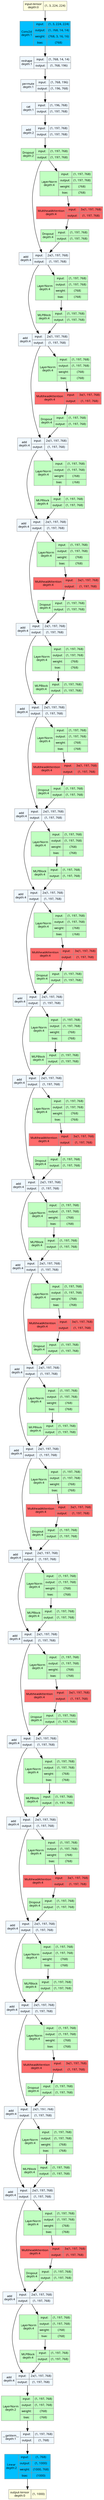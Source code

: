 strict digraph ViT_b_16 {
	graph [ordering=in rankdir=TB size="63.9,63.9"]
	node [align=left color="#909090" fillcolor="#ffffff90" fontname="Linux libertine" fontsize=10 height=0.2 margin=0 ranksep=0.1 shape=plaintext style=filled]
	edge [fontsize=10]
	0 [label=<
                    <TABLE BORDER="0" CELLBORDER="1"
                    CELLSPACING="0" CELLPADDING="4">
                        <TR><TD BGCOLOR="lightyellow">input-tensor<BR/>depth:0</TD><TD>(1, 3, 224, 224)</TD></TR>
                    </TABLE>> fillcolor=lightyellow]
	1 [label=<
                    <TABLE BORDER="0" CELLBORDER="1"
                    CELLSPACING="0" CELLPADDING="4">
                    <TR>
                        <TD ROWSPAN="240"
                        BGCOLOR="deepskyblue1">Conv2d<BR/>depth:1</TD>
                        <TD>input:</TD>
                        <TD>(1, 3, 224, 224)</TD>
                    </TR>
                    <TR>
                        <TD>output:</TD>
                        <TD>(1, 768, 14, 14)</TD>
                    </TR>
                                    <TR>
                    <TD>weight:</TD>
                    <TD>(768, 3, 16, 16)</TD>
                </TR>
                <TR>
                    <TD>bias:</TD>
                    <TD>(768)</TD>
                </TR>
                    </TABLE>> fillcolor=deepskyblue1]
	2 [label=<
                    <TABLE BORDER="0" CELLBORDER="1"
                    CELLSPACING="0" CELLPADDING="4">
                    <TR>
                        <TD ROWSPAN="2"
                        BGCOLOR="aliceblue">reshape<BR/>depth:1</TD>
                        <TD>input:</TD>
                        <TD>(1, 768, 14, 14)</TD>
                    </TR>
                    <TR>
                        <TD>output:</TD>
                        <TD>(1, 768, 196)</TD>
                    </TR>
                    
                    </TABLE>> fillcolor=aliceblue]
	3 [label=<
                    <TABLE BORDER="0" CELLBORDER="1"
                    CELLSPACING="0" CELLPADDING="4">
                    <TR>
                        <TD ROWSPAN="2"
                        BGCOLOR="aliceblue">permute<BR/>depth:1</TD>
                        <TD>input:</TD>
                        <TD>(1, 768, 196)</TD>
                    </TR>
                    <TR>
                        <TD>output:</TD>
                        <TD>(1, 196, 768)</TD>
                    </TR>
                    
                    </TABLE>> fillcolor=aliceblue]
	4 [label=<
                    <TABLE BORDER="0" CELLBORDER="1"
                    CELLSPACING="0" CELLPADDING="4">
                    <TR>
                        <TD ROWSPAN="2"
                        BGCOLOR="aliceblue">cat<BR/>depth:1</TD>
                        <TD>input:</TD>
                        <TD>(1, 196, 768)</TD>
                    </TR>
                    <TR>
                        <TD>output:</TD>
                        <TD>(1, 197, 768)</TD>
                    </TR>
                    
                    </TABLE>> fillcolor=aliceblue]
	5 [label=<
                    <TABLE BORDER="0" CELLBORDER="1"
                    CELLSPACING="0" CELLPADDING="4">
                    <TR>
                        <TD ROWSPAN="2"
                        BGCOLOR="aliceblue">add<BR/>depth:2</TD>
                        <TD>input:</TD>
                        <TD>(1, 197, 768)</TD>
                    </TR>
                    <TR>
                        <TD>output:</TD>
                        <TD>(1, 197, 768)</TD>
                    </TR>
                    
                    </TABLE>> fillcolor=aliceblue]
	6 [label=<
                    <TABLE BORDER="0" CELLBORDER="1"
                    CELLSPACING="0" CELLPADDING="4">
                    <TR>
                        <TD ROWSPAN="2"
                        BGCOLOR="darkseagreen1">Dropout<BR/>depth:2</TD>
                        <TD>input:</TD>
                        <TD>(1, 197, 768)</TD>
                    </TR>
                    <TR>
                        <TD>output:</TD>
                        <TD>(1, 197, 768)</TD>
                    </TR>
                    
                    </TABLE>> fillcolor=darkseagreen1]
	7 [label=<
                    <TABLE BORDER="0" CELLBORDER="1"
                    CELLSPACING="0" CELLPADDING="4">
                    <TR>
                        <TD ROWSPAN="229"
                        BGCOLOR="darkseagreen1">LayerNorm<BR/>depth:4</TD>
                        <TD>input:</TD>
                        <TD>(1, 197, 768)</TD>
                    </TR>
                    <TR>
                        <TD>output:</TD>
                        <TD>(1, 197, 768)</TD>
                    </TR>
                                    <TR>
                    <TD>weight:</TD>
                    <TD>(768)</TD>
                </TR>
                <TR>
                    <TD>bias:</TD>
                    <TD>(768)</TD>
                </TR>
                    </TABLE>> fillcolor=darkseagreen1]
	8 [label=<
                    <TABLE BORDER="0" CELLBORDER="1"
                    CELLSPACING="0" CELLPADDING="4">
                    <TR>
                        <TD ROWSPAN="2"
                        BGCOLOR="indianred1">MultiheadAttention<BR/>depth:4</TD>
                        <TD>input:</TD>
                        <TD>3x(1, 197, 768)</TD>
                    </TR>
                    <TR>
                        <TD>output:</TD>
                        <TD>(1, 197, 768)</TD>
                    </TR>
                    
                    </TABLE>> fillcolor=indianred1]
	9 [label=<
                    <TABLE BORDER="0" CELLBORDER="1"
                    CELLSPACING="0" CELLPADDING="4">
                    <TR>
                        <TD ROWSPAN="2"
                        BGCOLOR="darkseagreen1">Dropout<BR/>depth:4</TD>
                        <TD>input:</TD>
                        <TD>(1, 197, 768)</TD>
                    </TR>
                    <TR>
                        <TD>output:</TD>
                        <TD>(1, 197, 768)</TD>
                    </TR>
                    
                    </TABLE>> fillcolor=darkseagreen1]
	10 [label=<
                    <TABLE BORDER="0" CELLBORDER="1"
                    CELLSPACING="0" CELLPADDING="4">
                    <TR>
                        <TD ROWSPAN="2"
                        BGCOLOR="aliceblue">add<BR/>depth:4</TD>
                        <TD>input:</TD>
                        <TD>2x(1, 197, 768)</TD>
                    </TR>
                    <TR>
                        <TD>output:</TD>
                        <TD>(1, 197, 768)</TD>
                    </TR>
                    
                    </TABLE>> fillcolor=aliceblue]
	11 [label=<
                    <TABLE BORDER="0" CELLBORDER="1"
                    CELLSPACING="0" CELLPADDING="4">
                    <TR>
                        <TD ROWSPAN="229"
                        BGCOLOR="darkseagreen1">LayerNorm<BR/>depth:4</TD>
                        <TD>input:</TD>
                        <TD>(1, 197, 768)</TD>
                    </TR>
                    <TR>
                        <TD>output:</TD>
                        <TD>(1, 197, 768)</TD>
                    </TR>
                                    <TR>
                    <TD>weight:</TD>
                    <TD>(768)</TD>
                </TR>
                <TR>
                    <TD>bias:</TD>
                    <TD>(768)</TD>
                </TR>
                    </TABLE>> fillcolor=darkseagreen1]
	12 [label=<
                    <TABLE BORDER="0" CELLBORDER="1"
                    CELLSPACING="0" CELLPADDING="4">
                    <TR>
                        <TD ROWSPAN="2"
                        BGCOLOR="darkseagreen1">MLPBlock<BR/>depth:4</TD>
                        <TD>input:</TD>
                        <TD>(1, 197, 768)</TD>
                    </TR>
                    <TR>
                        <TD>output:</TD>
                        <TD>(1, 197, 768)</TD>
                    </TR>
                    
                    </TABLE>> fillcolor=darkseagreen1]
	13 [label=<
                    <TABLE BORDER="0" CELLBORDER="1"
                    CELLSPACING="0" CELLPADDING="4">
                    <TR>
                        <TD ROWSPAN="2"
                        BGCOLOR="aliceblue">add<BR/>depth:4</TD>
                        <TD>input:</TD>
                        <TD>2x(1, 197, 768)</TD>
                    </TR>
                    <TR>
                        <TD>output:</TD>
                        <TD>(1, 197, 768)</TD>
                    </TR>
                    
                    </TABLE>> fillcolor=aliceblue]
	14 [label=<
                    <TABLE BORDER="0" CELLBORDER="1"
                    CELLSPACING="0" CELLPADDING="4">
                    <TR>
                        <TD ROWSPAN="229"
                        BGCOLOR="darkseagreen1">LayerNorm<BR/>depth:4</TD>
                        <TD>input:</TD>
                        <TD>(1, 197, 768)</TD>
                    </TR>
                    <TR>
                        <TD>output:</TD>
                        <TD>(1, 197, 768)</TD>
                    </TR>
                                    <TR>
                    <TD>weight:</TD>
                    <TD>(768)</TD>
                </TR>
                <TR>
                    <TD>bias:</TD>
                    <TD>(768)</TD>
                </TR>
                    </TABLE>> fillcolor=darkseagreen1]
	15 [label=<
                    <TABLE BORDER="0" CELLBORDER="1"
                    CELLSPACING="0" CELLPADDING="4">
                    <TR>
                        <TD ROWSPAN="2"
                        BGCOLOR="indianred1">MultiheadAttention<BR/>depth:4</TD>
                        <TD>input:</TD>
                        <TD>3x(1, 197, 768)</TD>
                    </TR>
                    <TR>
                        <TD>output:</TD>
                        <TD>(1, 197, 768)</TD>
                    </TR>
                    
                    </TABLE>> fillcolor=indianred1]
	16 [label=<
                    <TABLE BORDER="0" CELLBORDER="1"
                    CELLSPACING="0" CELLPADDING="4">
                    <TR>
                        <TD ROWSPAN="2"
                        BGCOLOR="darkseagreen1">Dropout<BR/>depth:4</TD>
                        <TD>input:</TD>
                        <TD>(1, 197, 768)</TD>
                    </TR>
                    <TR>
                        <TD>output:</TD>
                        <TD>(1, 197, 768)</TD>
                    </TR>
                    
                    </TABLE>> fillcolor=darkseagreen1]
	17 [label=<
                    <TABLE BORDER="0" CELLBORDER="1"
                    CELLSPACING="0" CELLPADDING="4">
                    <TR>
                        <TD ROWSPAN="2"
                        BGCOLOR="aliceblue">add<BR/>depth:4</TD>
                        <TD>input:</TD>
                        <TD>2x(1, 197, 768)</TD>
                    </TR>
                    <TR>
                        <TD>output:</TD>
                        <TD>(1, 197, 768)</TD>
                    </TR>
                    
                    </TABLE>> fillcolor=aliceblue]
	18 [label=<
                    <TABLE BORDER="0" CELLBORDER="1"
                    CELLSPACING="0" CELLPADDING="4">
                    <TR>
                        <TD ROWSPAN="229"
                        BGCOLOR="darkseagreen1">LayerNorm<BR/>depth:4</TD>
                        <TD>input:</TD>
                        <TD>(1, 197, 768)</TD>
                    </TR>
                    <TR>
                        <TD>output:</TD>
                        <TD>(1, 197, 768)</TD>
                    </TR>
                                    <TR>
                    <TD>weight:</TD>
                    <TD>(768)</TD>
                </TR>
                <TR>
                    <TD>bias:</TD>
                    <TD>(768)</TD>
                </TR>
                    </TABLE>> fillcolor=darkseagreen1]
	19 [label=<
                    <TABLE BORDER="0" CELLBORDER="1"
                    CELLSPACING="0" CELLPADDING="4">
                    <TR>
                        <TD ROWSPAN="2"
                        BGCOLOR="darkseagreen1">MLPBlock<BR/>depth:4</TD>
                        <TD>input:</TD>
                        <TD>(1, 197, 768)</TD>
                    </TR>
                    <TR>
                        <TD>output:</TD>
                        <TD>(1, 197, 768)</TD>
                    </TR>
                    
                    </TABLE>> fillcolor=darkseagreen1]
	20 [label=<
                    <TABLE BORDER="0" CELLBORDER="1"
                    CELLSPACING="0" CELLPADDING="4">
                    <TR>
                        <TD ROWSPAN="2"
                        BGCOLOR="aliceblue">add<BR/>depth:4</TD>
                        <TD>input:</TD>
                        <TD>2x(1, 197, 768)</TD>
                    </TR>
                    <TR>
                        <TD>output:</TD>
                        <TD>(1, 197, 768)</TD>
                    </TR>
                    
                    </TABLE>> fillcolor=aliceblue]
	21 [label=<
                    <TABLE BORDER="0" CELLBORDER="1"
                    CELLSPACING="0" CELLPADDING="4">
                    <TR>
                        <TD ROWSPAN="229"
                        BGCOLOR="darkseagreen1">LayerNorm<BR/>depth:4</TD>
                        <TD>input:</TD>
                        <TD>(1, 197, 768)</TD>
                    </TR>
                    <TR>
                        <TD>output:</TD>
                        <TD>(1, 197, 768)</TD>
                    </TR>
                                    <TR>
                    <TD>weight:</TD>
                    <TD>(768)</TD>
                </TR>
                <TR>
                    <TD>bias:</TD>
                    <TD>(768)</TD>
                </TR>
                    </TABLE>> fillcolor=darkseagreen1]
	22 [label=<
                    <TABLE BORDER="0" CELLBORDER="1"
                    CELLSPACING="0" CELLPADDING="4">
                    <TR>
                        <TD ROWSPAN="2"
                        BGCOLOR="indianred1">MultiheadAttention<BR/>depth:4</TD>
                        <TD>input:</TD>
                        <TD>3x(1, 197, 768)</TD>
                    </TR>
                    <TR>
                        <TD>output:</TD>
                        <TD>(1, 197, 768)</TD>
                    </TR>
                    
                    </TABLE>> fillcolor=indianred1]
	23 [label=<
                    <TABLE BORDER="0" CELLBORDER="1"
                    CELLSPACING="0" CELLPADDING="4">
                    <TR>
                        <TD ROWSPAN="2"
                        BGCOLOR="darkseagreen1">Dropout<BR/>depth:4</TD>
                        <TD>input:</TD>
                        <TD>(1, 197, 768)</TD>
                    </TR>
                    <TR>
                        <TD>output:</TD>
                        <TD>(1, 197, 768)</TD>
                    </TR>
                    
                    </TABLE>> fillcolor=darkseagreen1]
	24 [label=<
                    <TABLE BORDER="0" CELLBORDER="1"
                    CELLSPACING="0" CELLPADDING="4">
                    <TR>
                        <TD ROWSPAN="2"
                        BGCOLOR="aliceblue">add<BR/>depth:4</TD>
                        <TD>input:</TD>
                        <TD>2x(1, 197, 768)</TD>
                    </TR>
                    <TR>
                        <TD>output:</TD>
                        <TD>(1, 197, 768)</TD>
                    </TR>
                    
                    </TABLE>> fillcolor=aliceblue]
	25 [label=<
                    <TABLE BORDER="0" CELLBORDER="1"
                    CELLSPACING="0" CELLPADDING="4">
                    <TR>
                        <TD ROWSPAN="229"
                        BGCOLOR="darkseagreen1">LayerNorm<BR/>depth:4</TD>
                        <TD>input:</TD>
                        <TD>(1, 197, 768)</TD>
                    </TR>
                    <TR>
                        <TD>output:</TD>
                        <TD>(1, 197, 768)</TD>
                    </TR>
                                    <TR>
                    <TD>weight:</TD>
                    <TD>(768)</TD>
                </TR>
                <TR>
                    <TD>bias:</TD>
                    <TD>(768)</TD>
                </TR>
                    </TABLE>> fillcolor=darkseagreen1]
	26 [label=<
                    <TABLE BORDER="0" CELLBORDER="1"
                    CELLSPACING="0" CELLPADDING="4">
                    <TR>
                        <TD ROWSPAN="2"
                        BGCOLOR="darkseagreen1">MLPBlock<BR/>depth:4</TD>
                        <TD>input:</TD>
                        <TD>(1, 197, 768)</TD>
                    </TR>
                    <TR>
                        <TD>output:</TD>
                        <TD>(1, 197, 768)</TD>
                    </TR>
                    
                    </TABLE>> fillcolor=darkseagreen1]
	27 [label=<
                    <TABLE BORDER="0" CELLBORDER="1"
                    CELLSPACING="0" CELLPADDING="4">
                    <TR>
                        <TD ROWSPAN="2"
                        BGCOLOR="aliceblue">add<BR/>depth:4</TD>
                        <TD>input:</TD>
                        <TD>2x(1, 197, 768)</TD>
                    </TR>
                    <TR>
                        <TD>output:</TD>
                        <TD>(1, 197, 768)</TD>
                    </TR>
                    
                    </TABLE>> fillcolor=aliceblue]
	28 [label=<
                    <TABLE BORDER="0" CELLBORDER="1"
                    CELLSPACING="0" CELLPADDING="4">
                    <TR>
                        <TD ROWSPAN="229"
                        BGCOLOR="darkseagreen1">LayerNorm<BR/>depth:4</TD>
                        <TD>input:</TD>
                        <TD>(1, 197, 768)</TD>
                    </TR>
                    <TR>
                        <TD>output:</TD>
                        <TD>(1, 197, 768)</TD>
                    </TR>
                                    <TR>
                    <TD>weight:</TD>
                    <TD>(768)</TD>
                </TR>
                <TR>
                    <TD>bias:</TD>
                    <TD>(768)</TD>
                </TR>
                    </TABLE>> fillcolor=darkseagreen1]
	29 [label=<
                    <TABLE BORDER="0" CELLBORDER="1"
                    CELLSPACING="0" CELLPADDING="4">
                    <TR>
                        <TD ROWSPAN="2"
                        BGCOLOR="indianred1">MultiheadAttention<BR/>depth:4</TD>
                        <TD>input:</TD>
                        <TD>3x(1, 197, 768)</TD>
                    </TR>
                    <TR>
                        <TD>output:</TD>
                        <TD>(1, 197, 768)</TD>
                    </TR>
                    
                    </TABLE>> fillcolor=indianred1]
	30 [label=<
                    <TABLE BORDER="0" CELLBORDER="1"
                    CELLSPACING="0" CELLPADDING="4">
                    <TR>
                        <TD ROWSPAN="2"
                        BGCOLOR="darkseagreen1">Dropout<BR/>depth:4</TD>
                        <TD>input:</TD>
                        <TD>(1, 197, 768)</TD>
                    </TR>
                    <TR>
                        <TD>output:</TD>
                        <TD>(1, 197, 768)</TD>
                    </TR>
                    
                    </TABLE>> fillcolor=darkseagreen1]
	31 [label=<
                    <TABLE BORDER="0" CELLBORDER="1"
                    CELLSPACING="0" CELLPADDING="4">
                    <TR>
                        <TD ROWSPAN="2"
                        BGCOLOR="aliceblue">add<BR/>depth:4</TD>
                        <TD>input:</TD>
                        <TD>2x(1, 197, 768)</TD>
                    </TR>
                    <TR>
                        <TD>output:</TD>
                        <TD>(1, 197, 768)</TD>
                    </TR>
                    
                    </TABLE>> fillcolor=aliceblue]
	32 [label=<
                    <TABLE BORDER="0" CELLBORDER="1"
                    CELLSPACING="0" CELLPADDING="4">
                    <TR>
                        <TD ROWSPAN="229"
                        BGCOLOR="darkseagreen1">LayerNorm<BR/>depth:4</TD>
                        <TD>input:</TD>
                        <TD>(1, 197, 768)</TD>
                    </TR>
                    <TR>
                        <TD>output:</TD>
                        <TD>(1, 197, 768)</TD>
                    </TR>
                                    <TR>
                    <TD>weight:</TD>
                    <TD>(768)</TD>
                </TR>
                <TR>
                    <TD>bias:</TD>
                    <TD>(768)</TD>
                </TR>
                    </TABLE>> fillcolor=darkseagreen1]
	33 [label=<
                    <TABLE BORDER="0" CELLBORDER="1"
                    CELLSPACING="0" CELLPADDING="4">
                    <TR>
                        <TD ROWSPAN="2"
                        BGCOLOR="darkseagreen1">MLPBlock<BR/>depth:4</TD>
                        <TD>input:</TD>
                        <TD>(1, 197, 768)</TD>
                    </TR>
                    <TR>
                        <TD>output:</TD>
                        <TD>(1, 197, 768)</TD>
                    </TR>
                    
                    </TABLE>> fillcolor=darkseagreen1]
	34 [label=<
                    <TABLE BORDER="0" CELLBORDER="1"
                    CELLSPACING="0" CELLPADDING="4">
                    <TR>
                        <TD ROWSPAN="2"
                        BGCOLOR="aliceblue">add<BR/>depth:4</TD>
                        <TD>input:</TD>
                        <TD>2x(1, 197, 768)</TD>
                    </TR>
                    <TR>
                        <TD>output:</TD>
                        <TD>(1, 197, 768)</TD>
                    </TR>
                    
                    </TABLE>> fillcolor=aliceblue]
	35 [label=<
                    <TABLE BORDER="0" CELLBORDER="1"
                    CELLSPACING="0" CELLPADDING="4">
                    <TR>
                        <TD ROWSPAN="229"
                        BGCOLOR="darkseagreen1">LayerNorm<BR/>depth:4</TD>
                        <TD>input:</TD>
                        <TD>(1, 197, 768)</TD>
                    </TR>
                    <TR>
                        <TD>output:</TD>
                        <TD>(1, 197, 768)</TD>
                    </TR>
                                    <TR>
                    <TD>weight:</TD>
                    <TD>(768)</TD>
                </TR>
                <TR>
                    <TD>bias:</TD>
                    <TD>(768)</TD>
                </TR>
                    </TABLE>> fillcolor=darkseagreen1]
	36 [label=<
                    <TABLE BORDER="0" CELLBORDER="1"
                    CELLSPACING="0" CELLPADDING="4">
                    <TR>
                        <TD ROWSPAN="2"
                        BGCOLOR="indianred1">MultiheadAttention<BR/>depth:4</TD>
                        <TD>input:</TD>
                        <TD>3x(1, 197, 768)</TD>
                    </TR>
                    <TR>
                        <TD>output:</TD>
                        <TD>(1, 197, 768)</TD>
                    </TR>
                    
                    </TABLE>> fillcolor=indianred1]
	37 [label=<
                    <TABLE BORDER="0" CELLBORDER="1"
                    CELLSPACING="0" CELLPADDING="4">
                    <TR>
                        <TD ROWSPAN="2"
                        BGCOLOR="darkseagreen1">Dropout<BR/>depth:4</TD>
                        <TD>input:</TD>
                        <TD>(1, 197, 768)</TD>
                    </TR>
                    <TR>
                        <TD>output:</TD>
                        <TD>(1, 197, 768)</TD>
                    </TR>
                    
                    </TABLE>> fillcolor=darkseagreen1]
	38 [label=<
                    <TABLE BORDER="0" CELLBORDER="1"
                    CELLSPACING="0" CELLPADDING="4">
                    <TR>
                        <TD ROWSPAN="2"
                        BGCOLOR="aliceblue">add<BR/>depth:4</TD>
                        <TD>input:</TD>
                        <TD>2x(1, 197, 768)</TD>
                    </TR>
                    <TR>
                        <TD>output:</TD>
                        <TD>(1, 197, 768)</TD>
                    </TR>
                    
                    </TABLE>> fillcolor=aliceblue]
	39 [label=<
                    <TABLE BORDER="0" CELLBORDER="1"
                    CELLSPACING="0" CELLPADDING="4">
                    <TR>
                        <TD ROWSPAN="229"
                        BGCOLOR="darkseagreen1">LayerNorm<BR/>depth:4</TD>
                        <TD>input:</TD>
                        <TD>(1, 197, 768)</TD>
                    </TR>
                    <TR>
                        <TD>output:</TD>
                        <TD>(1, 197, 768)</TD>
                    </TR>
                                    <TR>
                    <TD>weight:</TD>
                    <TD>(768)</TD>
                </TR>
                <TR>
                    <TD>bias:</TD>
                    <TD>(768)</TD>
                </TR>
                    </TABLE>> fillcolor=darkseagreen1]
	40 [label=<
                    <TABLE BORDER="0" CELLBORDER="1"
                    CELLSPACING="0" CELLPADDING="4">
                    <TR>
                        <TD ROWSPAN="2"
                        BGCOLOR="darkseagreen1">MLPBlock<BR/>depth:4</TD>
                        <TD>input:</TD>
                        <TD>(1, 197, 768)</TD>
                    </TR>
                    <TR>
                        <TD>output:</TD>
                        <TD>(1, 197, 768)</TD>
                    </TR>
                    
                    </TABLE>> fillcolor=darkseagreen1]
	41 [label=<
                    <TABLE BORDER="0" CELLBORDER="1"
                    CELLSPACING="0" CELLPADDING="4">
                    <TR>
                        <TD ROWSPAN="2"
                        BGCOLOR="aliceblue">add<BR/>depth:4</TD>
                        <TD>input:</TD>
                        <TD>2x(1, 197, 768)</TD>
                    </TR>
                    <TR>
                        <TD>output:</TD>
                        <TD>(1, 197, 768)</TD>
                    </TR>
                    
                    </TABLE>> fillcolor=aliceblue]
	42 [label=<
                    <TABLE BORDER="0" CELLBORDER="1"
                    CELLSPACING="0" CELLPADDING="4">
                    <TR>
                        <TD ROWSPAN="229"
                        BGCOLOR="darkseagreen1">LayerNorm<BR/>depth:4</TD>
                        <TD>input:</TD>
                        <TD>(1, 197, 768)</TD>
                    </TR>
                    <TR>
                        <TD>output:</TD>
                        <TD>(1, 197, 768)</TD>
                    </TR>
                                    <TR>
                    <TD>weight:</TD>
                    <TD>(768)</TD>
                </TR>
                <TR>
                    <TD>bias:</TD>
                    <TD>(768)</TD>
                </TR>
                    </TABLE>> fillcolor=darkseagreen1]
	43 [label=<
                    <TABLE BORDER="0" CELLBORDER="1"
                    CELLSPACING="0" CELLPADDING="4">
                    <TR>
                        <TD ROWSPAN="2"
                        BGCOLOR="indianred1">MultiheadAttention<BR/>depth:4</TD>
                        <TD>input:</TD>
                        <TD>3x(1, 197, 768)</TD>
                    </TR>
                    <TR>
                        <TD>output:</TD>
                        <TD>(1, 197, 768)</TD>
                    </TR>
                    
                    </TABLE>> fillcolor=indianred1]
	44 [label=<
                    <TABLE BORDER="0" CELLBORDER="1"
                    CELLSPACING="0" CELLPADDING="4">
                    <TR>
                        <TD ROWSPAN="2"
                        BGCOLOR="darkseagreen1">Dropout<BR/>depth:4</TD>
                        <TD>input:</TD>
                        <TD>(1, 197, 768)</TD>
                    </TR>
                    <TR>
                        <TD>output:</TD>
                        <TD>(1, 197, 768)</TD>
                    </TR>
                    
                    </TABLE>> fillcolor=darkseagreen1]
	45 [label=<
                    <TABLE BORDER="0" CELLBORDER="1"
                    CELLSPACING="0" CELLPADDING="4">
                    <TR>
                        <TD ROWSPAN="2"
                        BGCOLOR="aliceblue">add<BR/>depth:4</TD>
                        <TD>input:</TD>
                        <TD>2x(1, 197, 768)</TD>
                    </TR>
                    <TR>
                        <TD>output:</TD>
                        <TD>(1, 197, 768)</TD>
                    </TR>
                    
                    </TABLE>> fillcolor=aliceblue]
	46 [label=<
                    <TABLE BORDER="0" CELLBORDER="1"
                    CELLSPACING="0" CELLPADDING="4">
                    <TR>
                        <TD ROWSPAN="229"
                        BGCOLOR="darkseagreen1">LayerNorm<BR/>depth:4</TD>
                        <TD>input:</TD>
                        <TD>(1, 197, 768)</TD>
                    </TR>
                    <TR>
                        <TD>output:</TD>
                        <TD>(1, 197, 768)</TD>
                    </TR>
                                    <TR>
                    <TD>weight:</TD>
                    <TD>(768)</TD>
                </TR>
                <TR>
                    <TD>bias:</TD>
                    <TD>(768)</TD>
                </TR>
                    </TABLE>> fillcolor=darkseagreen1]
	47 [label=<
                    <TABLE BORDER="0" CELLBORDER="1"
                    CELLSPACING="0" CELLPADDING="4">
                    <TR>
                        <TD ROWSPAN="2"
                        BGCOLOR="darkseagreen1">MLPBlock<BR/>depth:4</TD>
                        <TD>input:</TD>
                        <TD>(1, 197, 768)</TD>
                    </TR>
                    <TR>
                        <TD>output:</TD>
                        <TD>(1, 197, 768)</TD>
                    </TR>
                    
                    </TABLE>> fillcolor=darkseagreen1]
	48 [label=<
                    <TABLE BORDER="0" CELLBORDER="1"
                    CELLSPACING="0" CELLPADDING="4">
                    <TR>
                        <TD ROWSPAN="2"
                        BGCOLOR="aliceblue">add<BR/>depth:4</TD>
                        <TD>input:</TD>
                        <TD>2x(1, 197, 768)</TD>
                    </TR>
                    <TR>
                        <TD>output:</TD>
                        <TD>(1, 197, 768)</TD>
                    </TR>
                    
                    </TABLE>> fillcolor=aliceblue]
	49 [label=<
                    <TABLE BORDER="0" CELLBORDER="1"
                    CELLSPACING="0" CELLPADDING="4">
                    <TR>
                        <TD ROWSPAN="229"
                        BGCOLOR="darkseagreen1">LayerNorm<BR/>depth:4</TD>
                        <TD>input:</TD>
                        <TD>(1, 197, 768)</TD>
                    </TR>
                    <TR>
                        <TD>output:</TD>
                        <TD>(1, 197, 768)</TD>
                    </TR>
                                    <TR>
                    <TD>weight:</TD>
                    <TD>(768)</TD>
                </TR>
                <TR>
                    <TD>bias:</TD>
                    <TD>(768)</TD>
                </TR>
                    </TABLE>> fillcolor=darkseagreen1]
	50 [label=<
                    <TABLE BORDER="0" CELLBORDER="1"
                    CELLSPACING="0" CELLPADDING="4">
                    <TR>
                        <TD ROWSPAN="2"
                        BGCOLOR="indianred1">MultiheadAttention<BR/>depth:4</TD>
                        <TD>input:</TD>
                        <TD>3x(1, 197, 768)</TD>
                    </TR>
                    <TR>
                        <TD>output:</TD>
                        <TD>(1, 197, 768)</TD>
                    </TR>
                    
                    </TABLE>> fillcolor=indianred1]
	51 [label=<
                    <TABLE BORDER="0" CELLBORDER="1"
                    CELLSPACING="0" CELLPADDING="4">
                    <TR>
                        <TD ROWSPAN="2"
                        BGCOLOR="darkseagreen1">Dropout<BR/>depth:4</TD>
                        <TD>input:</TD>
                        <TD>(1, 197, 768)</TD>
                    </TR>
                    <TR>
                        <TD>output:</TD>
                        <TD>(1, 197, 768)</TD>
                    </TR>
                    
                    </TABLE>> fillcolor=darkseagreen1]
	52 [label=<
                    <TABLE BORDER="0" CELLBORDER="1"
                    CELLSPACING="0" CELLPADDING="4">
                    <TR>
                        <TD ROWSPAN="2"
                        BGCOLOR="aliceblue">add<BR/>depth:4</TD>
                        <TD>input:</TD>
                        <TD>2x(1, 197, 768)</TD>
                    </TR>
                    <TR>
                        <TD>output:</TD>
                        <TD>(1, 197, 768)</TD>
                    </TR>
                    
                    </TABLE>> fillcolor=aliceblue]
	53 [label=<
                    <TABLE BORDER="0" CELLBORDER="1"
                    CELLSPACING="0" CELLPADDING="4">
                    <TR>
                        <TD ROWSPAN="229"
                        BGCOLOR="darkseagreen1">LayerNorm<BR/>depth:4</TD>
                        <TD>input:</TD>
                        <TD>(1, 197, 768)</TD>
                    </TR>
                    <TR>
                        <TD>output:</TD>
                        <TD>(1, 197, 768)</TD>
                    </TR>
                                    <TR>
                    <TD>weight:</TD>
                    <TD>(768)</TD>
                </TR>
                <TR>
                    <TD>bias:</TD>
                    <TD>(768)</TD>
                </TR>
                    </TABLE>> fillcolor=darkseagreen1]
	54 [label=<
                    <TABLE BORDER="0" CELLBORDER="1"
                    CELLSPACING="0" CELLPADDING="4">
                    <TR>
                        <TD ROWSPAN="2"
                        BGCOLOR="darkseagreen1">MLPBlock<BR/>depth:4</TD>
                        <TD>input:</TD>
                        <TD>(1, 197, 768)</TD>
                    </TR>
                    <TR>
                        <TD>output:</TD>
                        <TD>(1, 197, 768)</TD>
                    </TR>
                    
                    </TABLE>> fillcolor=darkseagreen1]
	55 [label=<
                    <TABLE BORDER="0" CELLBORDER="1"
                    CELLSPACING="0" CELLPADDING="4">
                    <TR>
                        <TD ROWSPAN="2"
                        BGCOLOR="aliceblue">add<BR/>depth:4</TD>
                        <TD>input:</TD>
                        <TD>2x(1, 197, 768)</TD>
                    </TR>
                    <TR>
                        <TD>output:</TD>
                        <TD>(1, 197, 768)</TD>
                    </TR>
                    
                    </TABLE>> fillcolor=aliceblue]
	56 [label=<
                    <TABLE BORDER="0" CELLBORDER="1"
                    CELLSPACING="0" CELLPADDING="4">
                    <TR>
                        <TD ROWSPAN="229"
                        BGCOLOR="darkseagreen1">LayerNorm<BR/>depth:4</TD>
                        <TD>input:</TD>
                        <TD>(1, 197, 768)</TD>
                    </TR>
                    <TR>
                        <TD>output:</TD>
                        <TD>(1, 197, 768)</TD>
                    </TR>
                                    <TR>
                    <TD>weight:</TD>
                    <TD>(768)</TD>
                </TR>
                <TR>
                    <TD>bias:</TD>
                    <TD>(768)</TD>
                </TR>
                    </TABLE>> fillcolor=darkseagreen1]
	57 [label=<
                    <TABLE BORDER="0" CELLBORDER="1"
                    CELLSPACING="0" CELLPADDING="4">
                    <TR>
                        <TD ROWSPAN="2"
                        BGCOLOR="indianred1">MultiheadAttention<BR/>depth:4</TD>
                        <TD>input:</TD>
                        <TD>3x(1, 197, 768)</TD>
                    </TR>
                    <TR>
                        <TD>output:</TD>
                        <TD>(1, 197, 768)</TD>
                    </TR>
                    
                    </TABLE>> fillcolor=indianred1]
	58 [label=<
                    <TABLE BORDER="0" CELLBORDER="1"
                    CELLSPACING="0" CELLPADDING="4">
                    <TR>
                        <TD ROWSPAN="2"
                        BGCOLOR="darkseagreen1">Dropout<BR/>depth:4</TD>
                        <TD>input:</TD>
                        <TD>(1, 197, 768)</TD>
                    </TR>
                    <TR>
                        <TD>output:</TD>
                        <TD>(1, 197, 768)</TD>
                    </TR>
                    
                    </TABLE>> fillcolor=darkseagreen1]
	59 [label=<
                    <TABLE BORDER="0" CELLBORDER="1"
                    CELLSPACING="0" CELLPADDING="4">
                    <TR>
                        <TD ROWSPAN="2"
                        BGCOLOR="aliceblue">add<BR/>depth:4</TD>
                        <TD>input:</TD>
                        <TD>2x(1, 197, 768)</TD>
                    </TR>
                    <TR>
                        <TD>output:</TD>
                        <TD>(1, 197, 768)</TD>
                    </TR>
                    
                    </TABLE>> fillcolor=aliceblue]
	60 [label=<
                    <TABLE BORDER="0" CELLBORDER="1"
                    CELLSPACING="0" CELLPADDING="4">
                    <TR>
                        <TD ROWSPAN="229"
                        BGCOLOR="darkseagreen1">LayerNorm<BR/>depth:4</TD>
                        <TD>input:</TD>
                        <TD>(1, 197, 768)</TD>
                    </TR>
                    <TR>
                        <TD>output:</TD>
                        <TD>(1, 197, 768)</TD>
                    </TR>
                                    <TR>
                    <TD>weight:</TD>
                    <TD>(768)</TD>
                </TR>
                <TR>
                    <TD>bias:</TD>
                    <TD>(768)</TD>
                </TR>
                    </TABLE>> fillcolor=darkseagreen1]
	61 [label=<
                    <TABLE BORDER="0" CELLBORDER="1"
                    CELLSPACING="0" CELLPADDING="4">
                    <TR>
                        <TD ROWSPAN="2"
                        BGCOLOR="darkseagreen1">MLPBlock<BR/>depth:4</TD>
                        <TD>input:</TD>
                        <TD>(1, 197, 768)</TD>
                    </TR>
                    <TR>
                        <TD>output:</TD>
                        <TD>(1, 197, 768)</TD>
                    </TR>
                    
                    </TABLE>> fillcolor=darkseagreen1]
	62 [label=<
                    <TABLE BORDER="0" CELLBORDER="1"
                    CELLSPACING="0" CELLPADDING="4">
                    <TR>
                        <TD ROWSPAN="2"
                        BGCOLOR="aliceblue">add<BR/>depth:4</TD>
                        <TD>input:</TD>
                        <TD>2x(1, 197, 768)</TD>
                    </TR>
                    <TR>
                        <TD>output:</TD>
                        <TD>(1, 197, 768)</TD>
                    </TR>
                    
                    </TABLE>> fillcolor=aliceblue]
	63 [label=<
                    <TABLE BORDER="0" CELLBORDER="1"
                    CELLSPACING="0" CELLPADDING="4">
                    <TR>
                        <TD ROWSPAN="229"
                        BGCOLOR="darkseagreen1">LayerNorm<BR/>depth:4</TD>
                        <TD>input:</TD>
                        <TD>(1, 197, 768)</TD>
                    </TR>
                    <TR>
                        <TD>output:</TD>
                        <TD>(1, 197, 768)</TD>
                    </TR>
                                    <TR>
                    <TD>weight:</TD>
                    <TD>(768)</TD>
                </TR>
                <TR>
                    <TD>bias:</TD>
                    <TD>(768)</TD>
                </TR>
                    </TABLE>> fillcolor=darkseagreen1]
	64 [label=<
                    <TABLE BORDER="0" CELLBORDER="1"
                    CELLSPACING="0" CELLPADDING="4">
                    <TR>
                        <TD ROWSPAN="2"
                        BGCOLOR="indianred1">MultiheadAttention<BR/>depth:4</TD>
                        <TD>input:</TD>
                        <TD>3x(1, 197, 768)</TD>
                    </TR>
                    <TR>
                        <TD>output:</TD>
                        <TD>(1, 197, 768)</TD>
                    </TR>
                    
                    </TABLE>> fillcolor=indianred1]
	65 [label=<
                    <TABLE BORDER="0" CELLBORDER="1"
                    CELLSPACING="0" CELLPADDING="4">
                    <TR>
                        <TD ROWSPAN="2"
                        BGCOLOR="darkseagreen1">Dropout<BR/>depth:4</TD>
                        <TD>input:</TD>
                        <TD>(1, 197, 768)</TD>
                    </TR>
                    <TR>
                        <TD>output:</TD>
                        <TD>(1, 197, 768)</TD>
                    </TR>
                    
                    </TABLE>> fillcolor=darkseagreen1]
	66 [label=<
                    <TABLE BORDER="0" CELLBORDER="1"
                    CELLSPACING="0" CELLPADDING="4">
                    <TR>
                        <TD ROWSPAN="2"
                        BGCOLOR="aliceblue">add<BR/>depth:4</TD>
                        <TD>input:</TD>
                        <TD>2x(1, 197, 768)</TD>
                    </TR>
                    <TR>
                        <TD>output:</TD>
                        <TD>(1, 197, 768)</TD>
                    </TR>
                    
                    </TABLE>> fillcolor=aliceblue]
	67 [label=<
                    <TABLE BORDER="0" CELLBORDER="1"
                    CELLSPACING="0" CELLPADDING="4">
                    <TR>
                        <TD ROWSPAN="229"
                        BGCOLOR="darkseagreen1">LayerNorm<BR/>depth:4</TD>
                        <TD>input:</TD>
                        <TD>(1, 197, 768)</TD>
                    </TR>
                    <TR>
                        <TD>output:</TD>
                        <TD>(1, 197, 768)</TD>
                    </TR>
                                    <TR>
                    <TD>weight:</TD>
                    <TD>(768)</TD>
                </TR>
                <TR>
                    <TD>bias:</TD>
                    <TD>(768)</TD>
                </TR>
                    </TABLE>> fillcolor=darkseagreen1]
	68 [label=<
                    <TABLE BORDER="0" CELLBORDER="1"
                    CELLSPACING="0" CELLPADDING="4">
                    <TR>
                        <TD ROWSPAN="2"
                        BGCOLOR="darkseagreen1">MLPBlock<BR/>depth:4</TD>
                        <TD>input:</TD>
                        <TD>(1, 197, 768)</TD>
                    </TR>
                    <TR>
                        <TD>output:</TD>
                        <TD>(1, 197, 768)</TD>
                    </TR>
                    
                    </TABLE>> fillcolor=darkseagreen1]
	69 [label=<
                    <TABLE BORDER="0" CELLBORDER="1"
                    CELLSPACING="0" CELLPADDING="4">
                    <TR>
                        <TD ROWSPAN="2"
                        BGCOLOR="aliceblue">add<BR/>depth:4</TD>
                        <TD>input:</TD>
                        <TD>2x(1, 197, 768)</TD>
                    </TR>
                    <TR>
                        <TD>output:</TD>
                        <TD>(1, 197, 768)</TD>
                    </TR>
                    
                    </TABLE>> fillcolor=aliceblue]
	70 [label=<
                    <TABLE BORDER="0" CELLBORDER="1"
                    CELLSPACING="0" CELLPADDING="4">
                    <TR>
                        <TD ROWSPAN="229"
                        BGCOLOR="darkseagreen1">LayerNorm<BR/>depth:4</TD>
                        <TD>input:</TD>
                        <TD>(1, 197, 768)</TD>
                    </TR>
                    <TR>
                        <TD>output:</TD>
                        <TD>(1, 197, 768)</TD>
                    </TR>
                                    <TR>
                    <TD>weight:</TD>
                    <TD>(768)</TD>
                </TR>
                <TR>
                    <TD>bias:</TD>
                    <TD>(768)</TD>
                </TR>
                    </TABLE>> fillcolor=darkseagreen1]
	71 [label=<
                    <TABLE BORDER="0" CELLBORDER="1"
                    CELLSPACING="0" CELLPADDING="4">
                    <TR>
                        <TD ROWSPAN="2"
                        BGCOLOR="indianred1">MultiheadAttention<BR/>depth:4</TD>
                        <TD>input:</TD>
                        <TD>3x(1, 197, 768)</TD>
                    </TR>
                    <TR>
                        <TD>output:</TD>
                        <TD>(1, 197, 768)</TD>
                    </TR>
                    
                    </TABLE>> fillcolor=indianred1]
	72 [label=<
                    <TABLE BORDER="0" CELLBORDER="1"
                    CELLSPACING="0" CELLPADDING="4">
                    <TR>
                        <TD ROWSPAN="2"
                        BGCOLOR="darkseagreen1">Dropout<BR/>depth:4</TD>
                        <TD>input:</TD>
                        <TD>(1, 197, 768)</TD>
                    </TR>
                    <TR>
                        <TD>output:</TD>
                        <TD>(1, 197, 768)</TD>
                    </TR>
                    
                    </TABLE>> fillcolor=darkseagreen1]
	73 [label=<
                    <TABLE BORDER="0" CELLBORDER="1"
                    CELLSPACING="0" CELLPADDING="4">
                    <TR>
                        <TD ROWSPAN="2"
                        BGCOLOR="aliceblue">add<BR/>depth:4</TD>
                        <TD>input:</TD>
                        <TD>2x(1, 197, 768)</TD>
                    </TR>
                    <TR>
                        <TD>output:</TD>
                        <TD>(1, 197, 768)</TD>
                    </TR>
                    
                    </TABLE>> fillcolor=aliceblue]
	74 [label=<
                    <TABLE BORDER="0" CELLBORDER="1"
                    CELLSPACING="0" CELLPADDING="4">
                    <TR>
                        <TD ROWSPAN="229"
                        BGCOLOR="darkseagreen1">LayerNorm<BR/>depth:4</TD>
                        <TD>input:</TD>
                        <TD>(1, 197, 768)</TD>
                    </TR>
                    <TR>
                        <TD>output:</TD>
                        <TD>(1, 197, 768)</TD>
                    </TR>
                                    <TR>
                    <TD>weight:</TD>
                    <TD>(768)</TD>
                </TR>
                <TR>
                    <TD>bias:</TD>
                    <TD>(768)</TD>
                </TR>
                    </TABLE>> fillcolor=darkseagreen1]
	75 [label=<
                    <TABLE BORDER="0" CELLBORDER="1"
                    CELLSPACING="0" CELLPADDING="4">
                    <TR>
                        <TD ROWSPAN="2"
                        BGCOLOR="darkseagreen1">MLPBlock<BR/>depth:4</TD>
                        <TD>input:</TD>
                        <TD>(1, 197, 768)</TD>
                    </TR>
                    <TR>
                        <TD>output:</TD>
                        <TD>(1, 197, 768)</TD>
                    </TR>
                    
                    </TABLE>> fillcolor=darkseagreen1]
	76 [label=<
                    <TABLE BORDER="0" CELLBORDER="1"
                    CELLSPACING="0" CELLPADDING="4">
                    <TR>
                        <TD ROWSPAN="2"
                        BGCOLOR="aliceblue">add<BR/>depth:4</TD>
                        <TD>input:</TD>
                        <TD>2x(1, 197, 768)</TD>
                    </TR>
                    <TR>
                        <TD>output:</TD>
                        <TD>(1, 197, 768)</TD>
                    </TR>
                    
                    </TABLE>> fillcolor=aliceblue]
	77 [label=<
                    <TABLE BORDER="0" CELLBORDER="1"
                    CELLSPACING="0" CELLPADDING="4">
                    <TR>
                        <TD ROWSPAN="229"
                        BGCOLOR="darkseagreen1">LayerNorm<BR/>depth:4</TD>
                        <TD>input:</TD>
                        <TD>(1, 197, 768)</TD>
                    </TR>
                    <TR>
                        <TD>output:</TD>
                        <TD>(1, 197, 768)</TD>
                    </TR>
                                    <TR>
                    <TD>weight:</TD>
                    <TD>(768)</TD>
                </TR>
                <TR>
                    <TD>bias:</TD>
                    <TD>(768)</TD>
                </TR>
                    </TABLE>> fillcolor=darkseagreen1]
	78 [label=<
                    <TABLE BORDER="0" CELLBORDER="1"
                    CELLSPACING="0" CELLPADDING="4">
                    <TR>
                        <TD ROWSPAN="2"
                        BGCOLOR="indianred1">MultiheadAttention<BR/>depth:4</TD>
                        <TD>input:</TD>
                        <TD>3x(1, 197, 768)</TD>
                    </TR>
                    <TR>
                        <TD>output:</TD>
                        <TD>(1, 197, 768)</TD>
                    </TR>
                    
                    </TABLE>> fillcolor=indianred1]
	79 [label=<
                    <TABLE BORDER="0" CELLBORDER="1"
                    CELLSPACING="0" CELLPADDING="4">
                    <TR>
                        <TD ROWSPAN="2"
                        BGCOLOR="darkseagreen1">Dropout<BR/>depth:4</TD>
                        <TD>input:</TD>
                        <TD>(1, 197, 768)</TD>
                    </TR>
                    <TR>
                        <TD>output:</TD>
                        <TD>(1, 197, 768)</TD>
                    </TR>
                    
                    </TABLE>> fillcolor=darkseagreen1]
	80 [label=<
                    <TABLE BORDER="0" CELLBORDER="1"
                    CELLSPACING="0" CELLPADDING="4">
                    <TR>
                        <TD ROWSPAN="2"
                        BGCOLOR="aliceblue">add<BR/>depth:4</TD>
                        <TD>input:</TD>
                        <TD>2x(1, 197, 768)</TD>
                    </TR>
                    <TR>
                        <TD>output:</TD>
                        <TD>(1, 197, 768)</TD>
                    </TR>
                    
                    </TABLE>> fillcolor=aliceblue]
	81 [label=<
                    <TABLE BORDER="0" CELLBORDER="1"
                    CELLSPACING="0" CELLPADDING="4">
                    <TR>
                        <TD ROWSPAN="229"
                        BGCOLOR="darkseagreen1">LayerNorm<BR/>depth:4</TD>
                        <TD>input:</TD>
                        <TD>(1, 197, 768)</TD>
                    </TR>
                    <TR>
                        <TD>output:</TD>
                        <TD>(1, 197, 768)</TD>
                    </TR>
                                    <TR>
                    <TD>weight:</TD>
                    <TD>(768)</TD>
                </TR>
                <TR>
                    <TD>bias:</TD>
                    <TD>(768)</TD>
                </TR>
                    </TABLE>> fillcolor=darkseagreen1]
	82 [label=<
                    <TABLE BORDER="0" CELLBORDER="1"
                    CELLSPACING="0" CELLPADDING="4">
                    <TR>
                        <TD ROWSPAN="2"
                        BGCOLOR="darkseagreen1">MLPBlock<BR/>depth:4</TD>
                        <TD>input:</TD>
                        <TD>(1, 197, 768)</TD>
                    </TR>
                    <TR>
                        <TD>output:</TD>
                        <TD>(1, 197, 768)</TD>
                    </TR>
                    
                    </TABLE>> fillcolor=darkseagreen1]
	83 [label=<
                    <TABLE BORDER="0" CELLBORDER="1"
                    CELLSPACING="0" CELLPADDING="4">
                    <TR>
                        <TD ROWSPAN="2"
                        BGCOLOR="aliceblue">add<BR/>depth:4</TD>
                        <TD>input:</TD>
                        <TD>2x(1, 197, 768)</TD>
                    </TR>
                    <TR>
                        <TD>output:</TD>
                        <TD>(1, 197, 768)</TD>
                    </TR>
                    
                    </TABLE>> fillcolor=aliceblue]
	84 [label=<
                    <TABLE BORDER="0" CELLBORDER="1"
                    CELLSPACING="0" CELLPADDING="4">
                    <TR>
                        <TD ROWSPAN="229"
                        BGCOLOR="darkseagreen1">LayerNorm<BR/>depth:4</TD>
                        <TD>input:</TD>
                        <TD>(1, 197, 768)</TD>
                    </TR>
                    <TR>
                        <TD>output:</TD>
                        <TD>(1, 197, 768)</TD>
                    </TR>
                                    <TR>
                    <TD>weight:</TD>
                    <TD>(768)</TD>
                </TR>
                <TR>
                    <TD>bias:</TD>
                    <TD>(768)</TD>
                </TR>
                    </TABLE>> fillcolor=darkseagreen1]
	85 [label=<
                    <TABLE BORDER="0" CELLBORDER="1"
                    CELLSPACING="0" CELLPADDING="4">
                    <TR>
                        <TD ROWSPAN="2"
                        BGCOLOR="indianred1">MultiheadAttention<BR/>depth:4</TD>
                        <TD>input:</TD>
                        <TD>3x(1, 197, 768)</TD>
                    </TR>
                    <TR>
                        <TD>output:</TD>
                        <TD>(1, 197, 768)</TD>
                    </TR>
                    
                    </TABLE>> fillcolor=indianred1]
	86 [label=<
                    <TABLE BORDER="0" CELLBORDER="1"
                    CELLSPACING="0" CELLPADDING="4">
                    <TR>
                        <TD ROWSPAN="2"
                        BGCOLOR="darkseagreen1">Dropout<BR/>depth:4</TD>
                        <TD>input:</TD>
                        <TD>(1, 197, 768)</TD>
                    </TR>
                    <TR>
                        <TD>output:</TD>
                        <TD>(1, 197, 768)</TD>
                    </TR>
                    
                    </TABLE>> fillcolor=darkseagreen1]
	87 [label=<
                    <TABLE BORDER="0" CELLBORDER="1"
                    CELLSPACING="0" CELLPADDING="4">
                    <TR>
                        <TD ROWSPAN="2"
                        BGCOLOR="aliceblue">add<BR/>depth:4</TD>
                        <TD>input:</TD>
                        <TD>2x(1, 197, 768)</TD>
                    </TR>
                    <TR>
                        <TD>output:</TD>
                        <TD>(1, 197, 768)</TD>
                    </TR>
                    
                    </TABLE>> fillcolor=aliceblue]
	88 [label=<
                    <TABLE BORDER="0" CELLBORDER="1"
                    CELLSPACING="0" CELLPADDING="4">
                    <TR>
                        <TD ROWSPAN="229"
                        BGCOLOR="darkseagreen1">LayerNorm<BR/>depth:4</TD>
                        <TD>input:</TD>
                        <TD>(1, 197, 768)</TD>
                    </TR>
                    <TR>
                        <TD>output:</TD>
                        <TD>(1, 197, 768)</TD>
                    </TR>
                                    <TR>
                    <TD>weight:</TD>
                    <TD>(768)</TD>
                </TR>
                <TR>
                    <TD>bias:</TD>
                    <TD>(768)</TD>
                </TR>
                    </TABLE>> fillcolor=darkseagreen1]
	89 [label=<
                    <TABLE BORDER="0" CELLBORDER="1"
                    CELLSPACING="0" CELLPADDING="4">
                    <TR>
                        <TD ROWSPAN="2"
                        BGCOLOR="darkseagreen1">MLPBlock<BR/>depth:4</TD>
                        <TD>input:</TD>
                        <TD>(1, 197, 768)</TD>
                    </TR>
                    <TR>
                        <TD>output:</TD>
                        <TD>(1, 197, 768)</TD>
                    </TR>
                    
                    </TABLE>> fillcolor=darkseagreen1]
	90 [label=<
                    <TABLE BORDER="0" CELLBORDER="1"
                    CELLSPACING="0" CELLPADDING="4">
                    <TR>
                        <TD ROWSPAN="2"
                        BGCOLOR="aliceblue">add<BR/>depth:4</TD>
                        <TD>input:</TD>
                        <TD>2x(1, 197, 768)</TD>
                    </TR>
                    <TR>
                        <TD>output:</TD>
                        <TD>(1, 197, 768)</TD>
                    </TR>
                    
                    </TABLE>> fillcolor=aliceblue]
	91 [label=<
                    <TABLE BORDER="0" CELLBORDER="1"
                    CELLSPACING="0" CELLPADDING="4">
                    <TR>
                        <TD ROWSPAN="229"
                        BGCOLOR="darkseagreen1">LayerNorm<BR/>depth:2</TD>
                        <TD>input:</TD>
                        <TD>(1, 197, 768)</TD>
                    </TR>
                    <TR>
                        <TD>output:</TD>
                        <TD>(1, 197, 768)</TD>
                    </TR>
                                    <TR>
                    <TD>weight:</TD>
                    <TD>(768)</TD>
                </TR>
                <TR>
                    <TD>bias:</TD>
                    <TD>(768)</TD>
                </TR>
                    </TABLE>> fillcolor=darkseagreen1]
	92 [label=<
                    <TABLE BORDER="0" CELLBORDER="1"
                    CELLSPACING="0" CELLPADDING="4">
                    <TR>
                        <TD ROWSPAN="2"
                        BGCOLOR="aliceblue">__getitem__<BR/>depth:1</TD>
                        <TD>input:</TD>
                        <TD>(1, 197, 768)</TD>
                    </TR>
                    <TR>
                        <TD>output:</TD>
                        <TD>(1, 768)</TD>
                    </TR>
                    
                    </TABLE>> fillcolor=aliceblue]
	93 [label=<
                    <TABLE BORDER="0" CELLBORDER="1"
                    CELLSPACING="0" CELLPADDING="4">
                    <TR>
                        <TD ROWSPAN="236"
                        BGCOLOR="deepskyblue1">Linear<BR/>depth:2</TD>
                        <TD>input:</TD>
                        <TD>(1, 768)</TD>
                    </TR>
                    <TR>
                        <TD>output:</TD>
                        <TD>(1, 1000)</TD>
                    </TR>
                                    <TR>
                    <TD>weight:</TD>
                    <TD>(1000, 768)</TD>
                </TR>
                <TR>
                    <TD>bias:</TD>
                    <TD>(1000)</TD>
                </TR>
                    </TABLE>> fillcolor=deepskyblue1]
	94 [label=<
                    <TABLE BORDER="0" CELLBORDER="1"
                    CELLSPACING="0" CELLPADDING="4">
                        <TR><TD BGCOLOR="lightyellow">output-tensor<BR/>depth:0</TD><TD>(1, 1000)</TD></TR>
                    </TABLE>> fillcolor=lightyellow]
	0 -> 1
	1 -> 2
	2 -> 3
	3 -> 4
	4 -> 5
	5 -> 6
	6 -> 7
	6 -> 10
	7 -> 8
	8 -> 9
	9 -> 10
	10 -> 11
	10 -> 13
	11 -> 12
	12 -> 13
	13 -> 14
	13 -> 17
	14 -> 15
	15 -> 16
	16 -> 17
	17 -> 18
	17 -> 20
	18 -> 19
	19 -> 20
	20 -> 21
	20 -> 24
	21 -> 22
	22 -> 23
	23 -> 24
	24 -> 25
	24 -> 27
	25 -> 26
	26 -> 27
	27 -> 28
	27 -> 31
	28 -> 29
	29 -> 30
	30 -> 31
	31 -> 32
	31 -> 34
	32 -> 33
	33 -> 34
	34 -> 35
	34 -> 38
	35 -> 36
	36 -> 37
	37 -> 38
	38 -> 39
	38 -> 41
	39 -> 40
	40 -> 41
	41 -> 42
	41 -> 45
	42 -> 43
	43 -> 44
	44 -> 45
	45 -> 46
	45 -> 48
	46 -> 47
	47 -> 48
	48 -> 49
	48 -> 52
	49 -> 50
	50 -> 51
	51 -> 52
	52 -> 53
	52 -> 55
	53 -> 54
	54 -> 55
	55 -> 56
	55 -> 59
	56 -> 57
	57 -> 58
	58 -> 59
	59 -> 60
	59 -> 62
	60 -> 61
	61 -> 62
	62 -> 63
	62 -> 66
	63 -> 64
	64 -> 65
	65 -> 66
	66 -> 67
	66 -> 69
	67 -> 68
	68 -> 69
	69 -> 70
	69 -> 73
	70 -> 71
	71 -> 72
	72 -> 73
	73 -> 74
	73 -> 76
	74 -> 75
	75 -> 76
	76 -> 77
	76 -> 80
	77 -> 78
	78 -> 79
	79 -> 80
	80 -> 81
	80 -> 83
	81 -> 82
	82 -> 83
	83 -> 84
	83 -> 87
	84 -> 85
	85 -> 86
	86 -> 87
	87 -> 88
	87 -> 90
	88 -> 89
	89 -> 90
	90 -> 91
	91 -> 92
	92 -> 93
	93 -> 94
}
